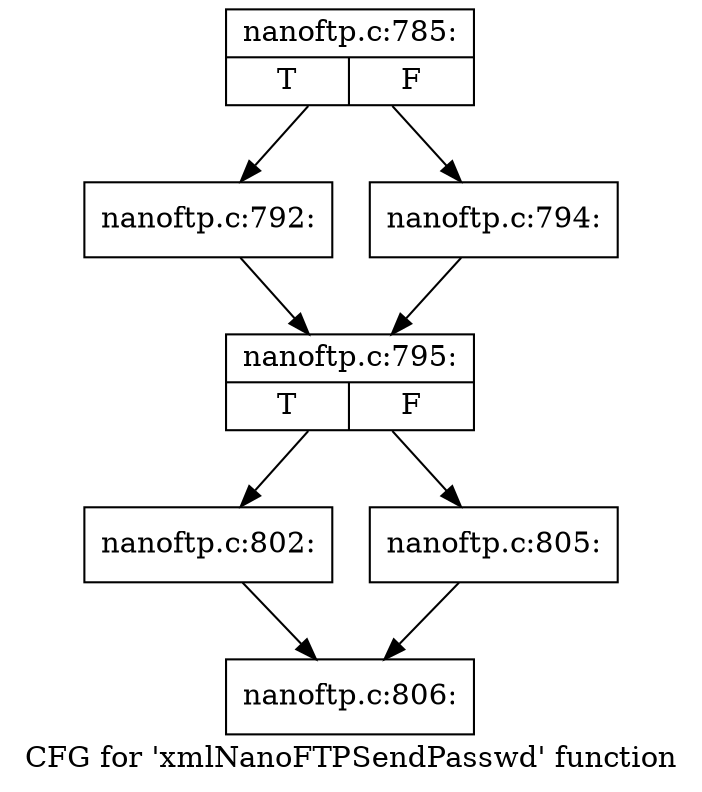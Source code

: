 digraph "CFG for 'xmlNanoFTPSendPasswd' function" {
	label="CFG for 'xmlNanoFTPSendPasswd' function";

	Node0x561533da6600 [shape=record,label="{nanoftp.c:785:|{<s0>T|<s1>F}}"];
	Node0x561533da6600 -> Node0x561533da7760;
	Node0x561533da6600 -> Node0x561533da7800;
	Node0x561533da7760 [shape=record,label="{nanoftp.c:792:}"];
	Node0x561533da7760 -> Node0x561533da77b0;
	Node0x561533da7800 [shape=record,label="{nanoftp.c:794:}"];
	Node0x561533da7800 -> Node0x561533da77b0;
	Node0x561533da77b0 [shape=record,label="{nanoftp.c:795:|{<s0>T|<s1>F}}"];
	Node0x561533da77b0 -> Node0x561533da8c40;
	Node0x561533da77b0 -> Node0x561533da8c90;
	Node0x561533da8c40 [shape=record,label="{nanoftp.c:802:}"];
	Node0x561533da8c40 -> Node0x561533da6650;
	Node0x561533da8c90 [shape=record,label="{nanoftp.c:805:}"];
	Node0x561533da8c90 -> Node0x561533da6650;
	Node0x561533da6650 [shape=record,label="{nanoftp.c:806:}"];
}
